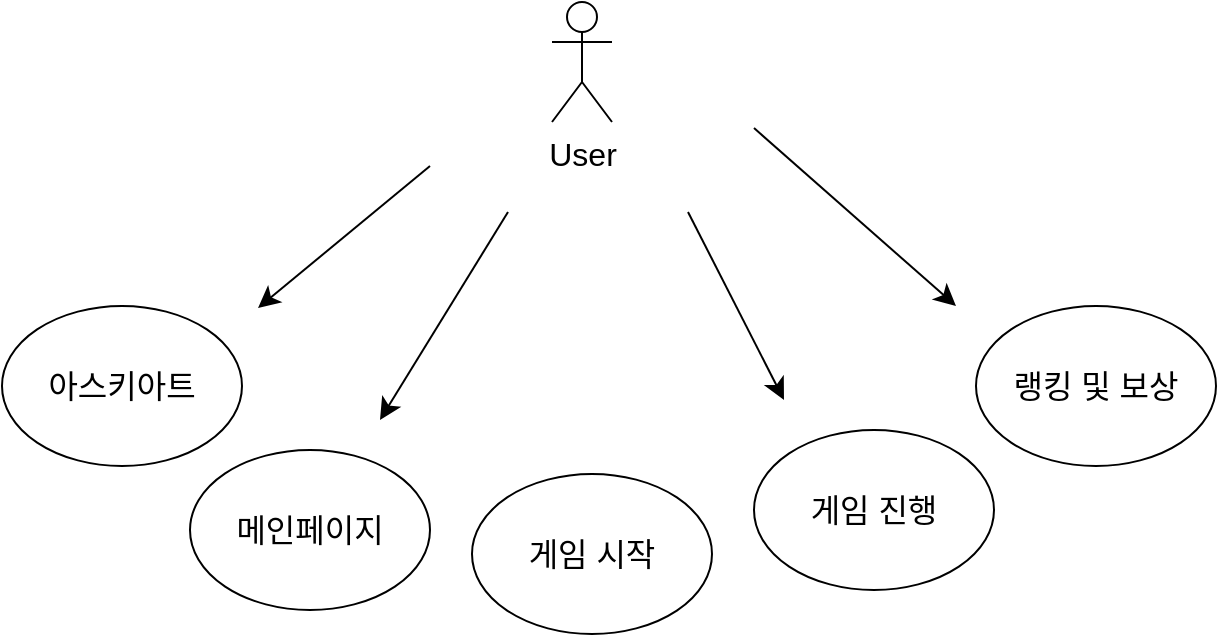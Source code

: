 <mxfile version="22.1.21" type="github">
  <diagram name="페이지-1" id="tjMbeGLDGfOi6D5aleVF">
    <mxGraphModel dx="988" dy="1185" grid="0" gridSize="10" guides="1" tooltips="1" connect="1" arrows="1" fold="1" page="0" pageScale="1" pageWidth="1169" pageHeight="1654" math="0" shadow="0">
      <root>
        <mxCell id="0" />
        <mxCell id="1" parent="0" />
        <mxCell id="z2bh8KJwpk35vDKDQy6h-1" value="메인페이지" style="ellipse;whiteSpace=wrap;html=1;fontSize=16;" parent="1" vertex="1">
          <mxGeometry x="-27" y="117" width="120" height="80" as="geometry" />
        </mxCell>
        <mxCell id="z2bh8KJwpk35vDKDQy6h-2" value="User" style="shape=umlActor;verticalLabelPosition=bottom;verticalAlign=top;html=1;outlineConnect=0;fontSize=16;" parent="1" vertex="1">
          <mxGeometry x="154" y="-107" width="30" height="60" as="geometry" />
        </mxCell>
        <mxCell id="z2bh8KJwpk35vDKDQy6h-3" value="게임 시작" style="ellipse;whiteSpace=wrap;html=1;fontSize=16;" parent="1" vertex="1">
          <mxGeometry x="114" y="129" width="120" height="80" as="geometry" />
        </mxCell>
        <mxCell id="z2bh8KJwpk35vDKDQy6h-4" value="게임 진행" style="ellipse;whiteSpace=wrap;html=1;fontSize=16;" parent="1" vertex="1">
          <mxGeometry x="255" y="107" width="120" height="80" as="geometry" />
        </mxCell>
        <mxCell id="z2bh8KJwpk35vDKDQy6h-6" value="랭킹 및 보상" style="ellipse;whiteSpace=wrap;html=1;fontSize=16;" parent="1" vertex="1">
          <mxGeometry x="366" y="45" width="120" height="80" as="geometry" />
        </mxCell>
        <mxCell id="z2bh8KJwpk35vDKDQy6h-8" value="" style="endArrow=classic;html=1;rounded=0;fontSize=12;startSize=8;endSize=8;curved=1;" parent="1" edge="1">
          <mxGeometry width="50" height="50" relative="1" as="geometry">
            <mxPoint x="93" y="-25" as="sourcePoint" />
            <mxPoint x="7" y="46" as="targetPoint" />
          </mxGeometry>
        </mxCell>
        <mxCell id="z2bh8KJwpk35vDKDQy6h-9" value="" style="endArrow=classic;html=1;rounded=0;fontSize=12;startSize=8;endSize=8;curved=1;" parent="1" edge="1">
          <mxGeometry width="50" height="50" relative="1" as="geometry">
            <mxPoint x="222" y="-2" as="sourcePoint" />
            <mxPoint x="270" y="92" as="targetPoint" />
          </mxGeometry>
        </mxCell>
        <mxCell id="z2bh8KJwpk35vDKDQy6h-11" value="" style="endArrow=classic;html=1;rounded=0;fontSize=12;startSize=8;endSize=8;curved=1;" parent="1" edge="1">
          <mxGeometry width="50" height="50" relative="1" as="geometry">
            <mxPoint x="255" y="-44" as="sourcePoint" />
            <mxPoint x="356" y="45" as="targetPoint" />
          </mxGeometry>
        </mxCell>
        <mxCell id="z2bh8KJwpk35vDKDQy6h-12" style="edgeStyle=none;curved=1;rounded=0;orthogonalLoop=1;jettySize=auto;html=1;exitX=0.5;exitY=0;exitDx=0;exitDy=0;fontSize=12;startSize=8;endSize=8;" parent="1" source="z2bh8KJwpk35vDKDQy6h-4" target="z2bh8KJwpk35vDKDQy6h-4" edge="1">
          <mxGeometry relative="1" as="geometry" />
        </mxCell>
        <mxCell id="z2bh8KJwpk35vDKDQy6h-13" value="" style="endArrow=classic;html=1;rounded=0;fontSize=12;startSize=8;endSize=8;curved=1;" parent="1" edge="1">
          <mxGeometry width="50" height="50" relative="1" as="geometry">
            <mxPoint x="132" y="-2" as="sourcePoint" />
            <mxPoint x="68" y="102" as="targetPoint" />
          </mxGeometry>
        </mxCell>
        <mxCell id="fBRKI5OGHKLcV428VTqj-1" value="아스키아트" style="ellipse;whiteSpace=wrap;html=1;fontSize=16;" vertex="1" parent="1">
          <mxGeometry x="-121" y="45" width="120" height="80" as="geometry" />
        </mxCell>
      </root>
    </mxGraphModel>
  </diagram>
</mxfile>
